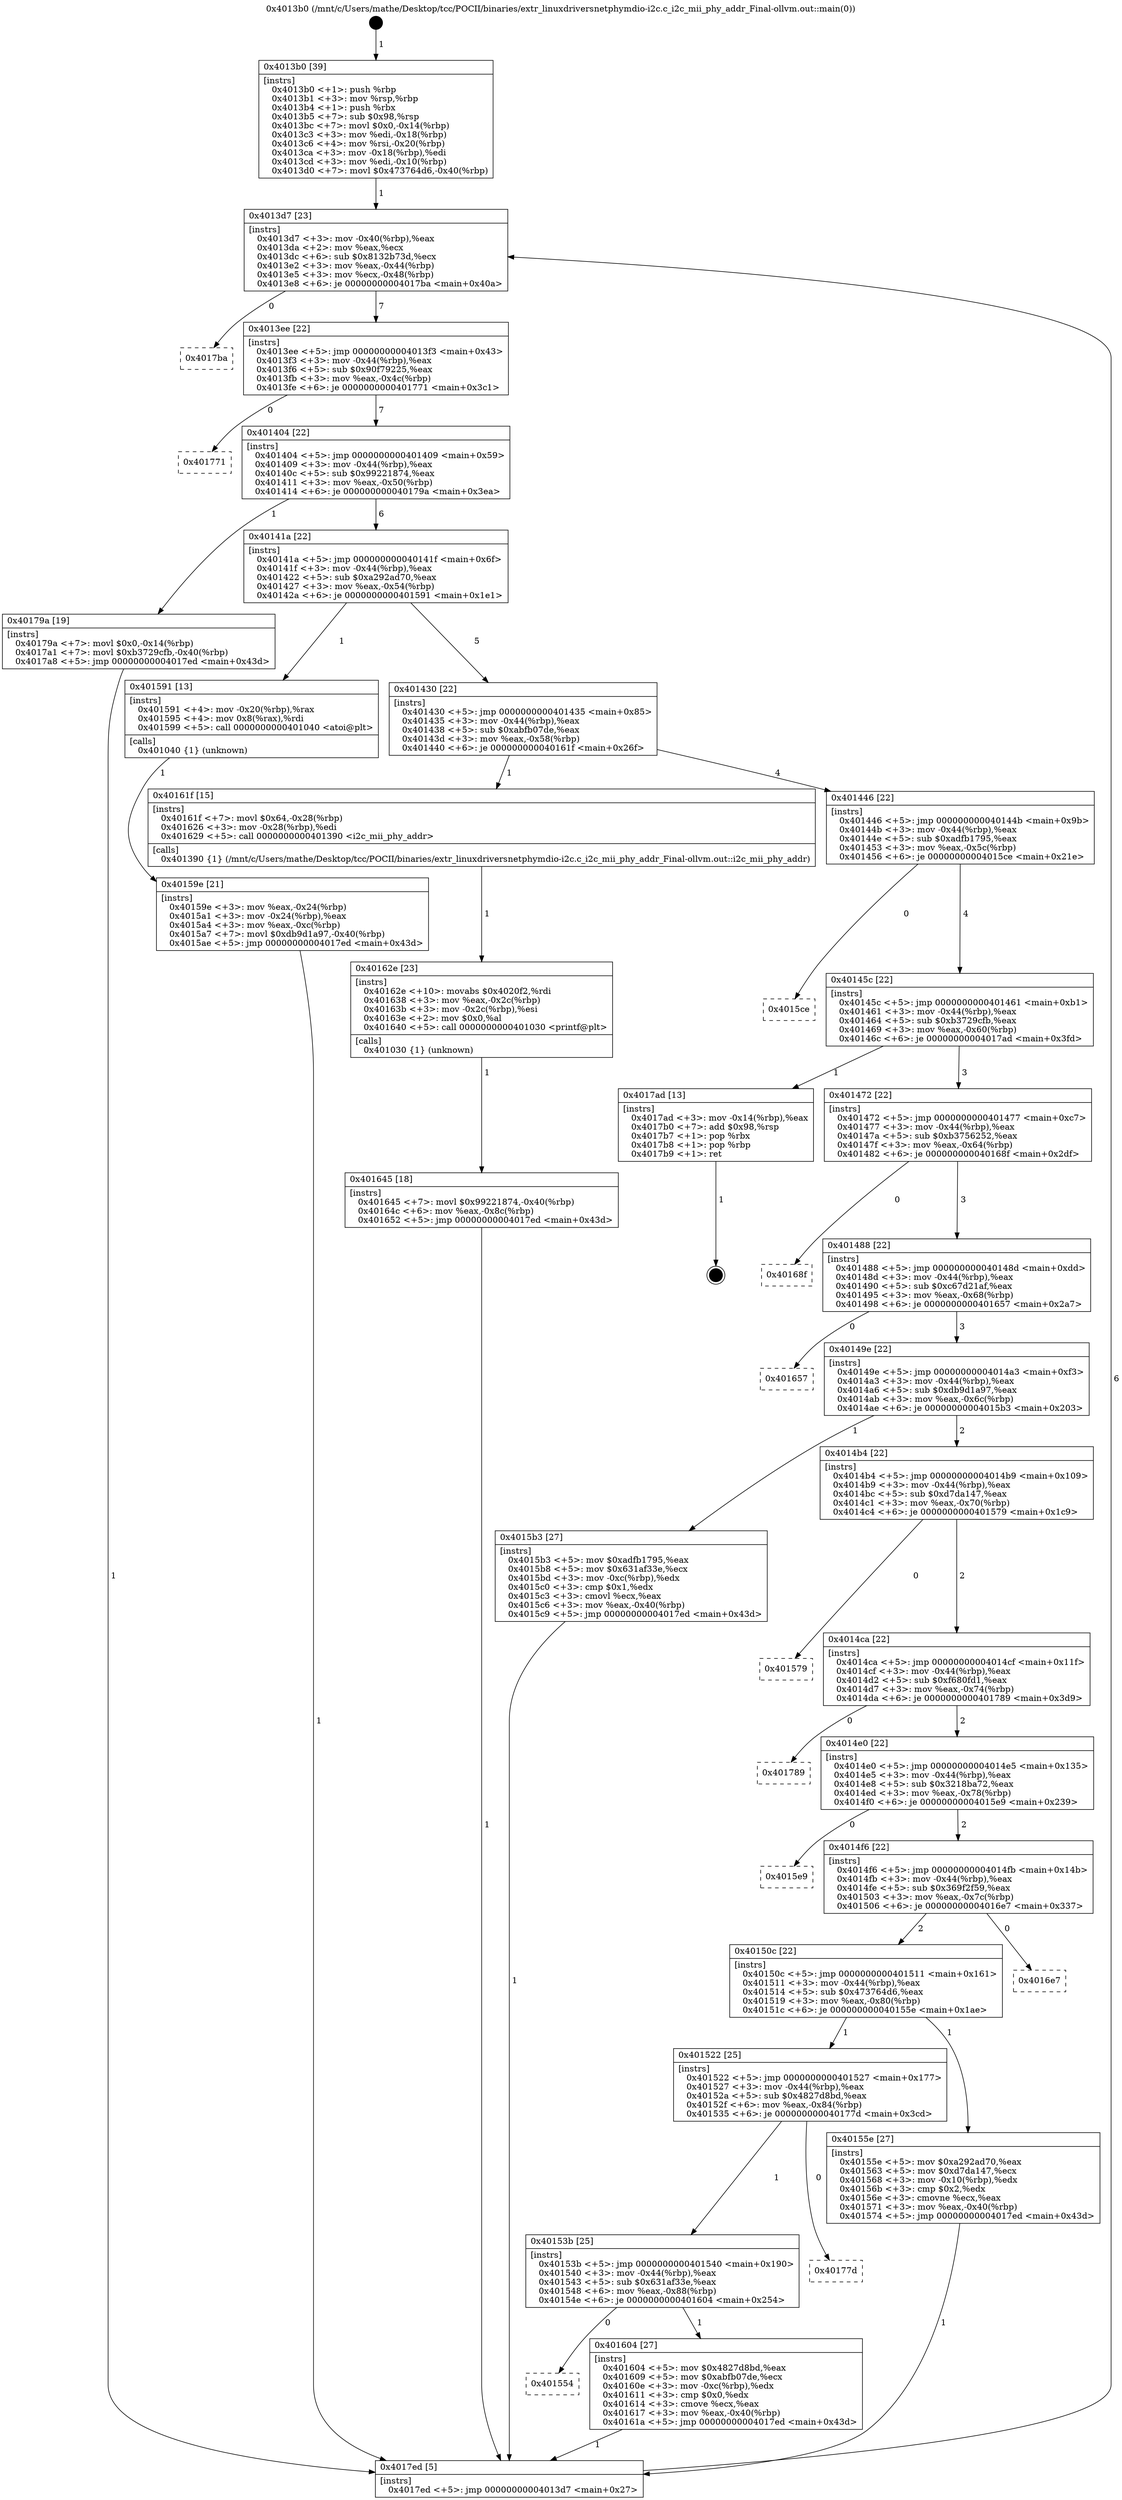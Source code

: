digraph "0x4013b0" {
  label = "0x4013b0 (/mnt/c/Users/mathe/Desktop/tcc/POCII/binaries/extr_linuxdriversnetphymdio-i2c.c_i2c_mii_phy_addr_Final-ollvm.out::main(0))"
  labelloc = "t"
  node[shape=record]

  Entry [label="",width=0.3,height=0.3,shape=circle,fillcolor=black,style=filled]
  "0x4013d7" [label="{
     0x4013d7 [23]\l
     | [instrs]\l
     &nbsp;&nbsp;0x4013d7 \<+3\>: mov -0x40(%rbp),%eax\l
     &nbsp;&nbsp;0x4013da \<+2\>: mov %eax,%ecx\l
     &nbsp;&nbsp;0x4013dc \<+6\>: sub $0x8132b73d,%ecx\l
     &nbsp;&nbsp;0x4013e2 \<+3\>: mov %eax,-0x44(%rbp)\l
     &nbsp;&nbsp;0x4013e5 \<+3\>: mov %ecx,-0x48(%rbp)\l
     &nbsp;&nbsp;0x4013e8 \<+6\>: je 00000000004017ba \<main+0x40a\>\l
  }"]
  "0x4017ba" [label="{
     0x4017ba\l
  }", style=dashed]
  "0x4013ee" [label="{
     0x4013ee [22]\l
     | [instrs]\l
     &nbsp;&nbsp;0x4013ee \<+5\>: jmp 00000000004013f3 \<main+0x43\>\l
     &nbsp;&nbsp;0x4013f3 \<+3\>: mov -0x44(%rbp),%eax\l
     &nbsp;&nbsp;0x4013f6 \<+5\>: sub $0x90f79225,%eax\l
     &nbsp;&nbsp;0x4013fb \<+3\>: mov %eax,-0x4c(%rbp)\l
     &nbsp;&nbsp;0x4013fe \<+6\>: je 0000000000401771 \<main+0x3c1\>\l
  }"]
  Exit [label="",width=0.3,height=0.3,shape=circle,fillcolor=black,style=filled,peripheries=2]
  "0x401771" [label="{
     0x401771\l
  }", style=dashed]
  "0x401404" [label="{
     0x401404 [22]\l
     | [instrs]\l
     &nbsp;&nbsp;0x401404 \<+5\>: jmp 0000000000401409 \<main+0x59\>\l
     &nbsp;&nbsp;0x401409 \<+3\>: mov -0x44(%rbp),%eax\l
     &nbsp;&nbsp;0x40140c \<+5\>: sub $0x99221874,%eax\l
     &nbsp;&nbsp;0x401411 \<+3\>: mov %eax,-0x50(%rbp)\l
     &nbsp;&nbsp;0x401414 \<+6\>: je 000000000040179a \<main+0x3ea\>\l
  }"]
  "0x401645" [label="{
     0x401645 [18]\l
     | [instrs]\l
     &nbsp;&nbsp;0x401645 \<+7\>: movl $0x99221874,-0x40(%rbp)\l
     &nbsp;&nbsp;0x40164c \<+6\>: mov %eax,-0x8c(%rbp)\l
     &nbsp;&nbsp;0x401652 \<+5\>: jmp 00000000004017ed \<main+0x43d\>\l
  }"]
  "0x40179a" [label="{
     0x40179a [19]\l
     | [instrs]\l
     &nbsp;&nbsp;0x40179a \<+7\>: movl $0x0,-0x14(%rbp)\l
     &nbsp;&nbsp;0x4017a1 \<+7\>: movl $0xb3729cfb,-0x40(%rbp)\l
     &nbsp;&nbsp;0x4017a8 \<+5\>: jmp 00000000004017ed \<main+0x43d\>\l
  }"]
  "0x40141a" [label="{
     0x40141a [22]\l
     | [instrs]\l
     &nbsp;&nbsp;0x40141a \<+5\>: jmp 000000000040141f \<main+0x6f\>\l
     &nbsp;&nbsp;0x40141f \<+3\>: mov -0x44(%rbp),%eax\l
     &nbsp;&nbsp;0x401422 \<+5\>: sub $0xa292ad70,%eax\l
     &nbsp;&nbsp;0x401427 \<+3\>: mov %eax,-0x54(%rbp)\l
     &nbsp;&nbsp;0x40142a \<+6\>: je 0000000000401591 \<main+0x1e1\>\l
  }"]
  "0x40162e" [label="{
     0x40162e [23]\l
     | [instrs]\l
     &nbsp;&nbsp;0x40162e \<+10\>: movabs $0x4020f2,%rdi\l
     &nbsp;&nbsp;0x401638 \<+3\>: mov %eax,-0x2c(%rbp)\l
     &nbsp;&nbsp;0x40163b \<+3\>: mov -0x2c(%rbp),%esi\l
     &nbsp;&nbsp;0x40163e \<+2\>: mov $0x0,%al\l
     &nbsp;&nbsp;0x401640 \<+5\>: call 0000000000401030 \<printf@plt\>\l
     | [calls]\l
     &nbsp;&nbsp;0x401030 \{1\} (unknown)\l
  }"]
  "0x401591" [label="{
     0x401591 [13]\l
     | [instrs]\l
     &nbsp;&nbsp;0x401591 \<+4\>: mov -0x20(%rbp),%rax\l
     &nbsp;&nbsp;0x401595 \<+4\>: mov 0x8(%rax),%rdi\l
     &nbsp;&nbsp;0x401599 \<+5\>: call 0000000000401040 \<atoi@plt\>\l
     | [calls]\l
     &nbsp;&nbsp;0x401040 \{1\} (unknown)\l
  }"]
  "0x401430" [label="{
     0x401430 [22]\l
     | [instrs]\l
     &nbsp;&nbsp;0x401430 \<+5\>: jmp 0000000000401435 \<main+0x85\>\l
     &nbsp;&nbsp;0x401435 \<+3\>: mov -0x44(%rbp),%eax\l
     &nbsp;&nbsp;0x401438 \<+5\>: sub $0xabfb07de,%eax\l
     &nbsp;&nbsp;0x40143d \<+3\>: mov %eax,-0x58(%rbp)\l
     &nbsp;&nbsp;0x401440 \<+6\>: je 000000000040161f \<main+0x26f\>\l
  }"]
  "0x401554" [label="{
     0x401554\l
  }", style=dashed]
  "0x40161f" [label="{
     0x40161f [15]\l
     | [instrs]\l
     &nbsp;&nbsp;0x40161f \<+7\>: movl $0x64,-0x28(%rbp)\l
     &nbsp;&nbsp;0x401626 \<+3\>: mov -0x28(%rbp),%edi\l
     &nbsp;&nbsp;0x401629 \<+5\>: call 0000000000401390 \<i2c_mii_phy_addr\>\l
     | [calls]\l
     &nbsp;&nbsp;0x401390 \{1\} (/mnt/c/Users/mathe/Desktop/tcc/POCII/binaries/extr_linuxdriversnetphymdio-i2c.c_i2c_mii_phy_addr_Final-ollvm.out::i2c_mii_phy_addr)\l
  }"]
  "0x401446" [label="{
     0x401446 [22]\l
     | [instrs]\l
     &nbsp;&nbsp;0x401446 \<+5\>: jmp 000000000040144b \<main+0x9b\>\l
     &nbsp;&nbsp;0x40144b \<+3\>: mov -0x44(%rbp),%eax\l
     &nbsp;&nbsp;0x40144e \<+5\>: sub $0xadfb1795,%eax\l
     &nbsp;&nbsp;0x401453 \<+3\>: mov %eax,-0x5c(%rbp)\l
     &nbsp;&nbsp;0x401456 \<+6\>: je 00000000004015ce \<main+0x21e\>\l
  }"]
  "0x401604" [label="{
     0x401604 [27]\l
     | [instrs]\l
     &nbsp;&nbsp;0x401604 \<+5\>: mov $0x4827d8bd,%eax\l
     &nbsp;&nbsp;0x401609 \<+5\>: mov $0xabfb07de,%ecx\l
     &nbsp;&nbsp;0x40160e \<+3\>: mov -0xc(%rbp),%edx\l
     &nbsp;&nbsp;0x401611 \<+3\>: cmp $0x0,%edx\l
     &nbsp;&nbsp;0x401614 \<+3\>: cmove %ecx,%eax\l
     &nbsp;&nbsp;0x401617 \<+3\>: mov %eax,-0x40(%rbp)\l
     &nbsp;&nbsp;0x40161a \<+5\>: jmp 00000000004017ed \<main+0x43d\>\l
  }"]
  "0x4015ce" [label="{
     0x4015ce\l
  }", style=dashed]
  "0x40145c" [label="{
     0x40145c [22]\l
     | [instrs]\l
     &nbsp;&nbsp;0x40145c \<+5\>: jmp 0000000000401461 \<main+0xb1\>\l
     &nbsp;&nbsp;0x401461 \<+3\>: mov -0x44(%rbp),%eax\l
     &nbsp;&nbsp;0x401464 \<+5\>: sub $0xb3729cfb,%eax\l
     &nbsp;&nbsp;0x401469 \<+3\>: mov %eax,-0x60(%rbp)\l
     &nbsp;&nbsp;0x40146c \<+6\>: je 00000000004017ad \<main+0x3fd\>\l
  }"]
  "0x40153b" [label="{
     0x40153b [25]\l
     | [instrs]\l
     &nbsp;&nbsp;0x40153b \<+5\>: jmp 0000000000401540 \<main+0x190\>\l
     &nbsp;&nbsp;0x401540 \<+3\>: mov -0x44(%rbp),%eax\l
     &nbsp;&nbsp;0x401543 \<+5\>: sub $0x631af33e,%eax\l
     &nbsp;&nbsp;0x401548 \<+6\>: mov %eax,-0x88(%rbp)\l
     &nbsp;&nbsp;0x40154e \<+6\>: je 0000000000401604 \<main+0x254\>\l
  }"]
  "0x4017ad" [label="{
     0x4017ad [13]\l
     | [instrs]\l
     &nbsp;&nbsp;0x4017ad \<+3\>: mov -0x14(%rbp),%eax\l
     &nbsp;&nbsp;0x4017b0 \<+7\>: add $0x98,%rsp\l
     &nbsp;&nbsp;0x4017b7 \<+1\>: pop %rbx\l
     &nbsp;&nbsp;0x4017b8 \<+1\>: pop %rbp\l
     &nbsp;&nbsp;0x4017b9 \<+1\>: ret\l
  }"]
  "0x401472" [label="{
     0x401472 [22]\l
     | [instrs]\l
     &nbsp;&nbsp;0x401472 \<+5\>: jmp 0000000000401477 \<main+0xc7\>\l
     &nbsp;&nbsp;0x401477 \<+3\>: mov -0x44(%rbp),%eax\l
     &nbsp;&nbsp;0x40147a \<+5\>: sub $0xb3756252,%eax\l
     &nbsp;&nbsp;0x40147f \<+3\>: mov %eax,-0x64(%rbp)\l
     &nbsp;&nbsp;0x401482 \<+6\>: je 000000000040168f \<main+0x2df\>\l
  }"]
  "0x40177d" [label="{
     0x40177d\l
  }", style=dashed]
  "0x40168f" [label="{
     0x40168f\l
  }", style=dashed]
  "0x401488" [label="{
     0x401488 [22]\l
     | [instrs]\l
     &nbsp;&nbsp;0x401488 \<+5\>: jmp 000000000040148d \<main+0xdd\>\l
     &nbsp;&nbsp;0x40148d \<+3\>: mov -0x44(%rbp),%eax\l
     &nbsp;&nbsp;0x401490 \<+5\>: sub $0xc67d21af,%eax\l
     &nbsp;&nbsp;0x401495 \<+3\>: mov %eax,-0x68(%rbp)\l
     &nbsp;&nbsp;0x401498 \<+6\>: je 0000000000401657 \<main+0x2a7\>\l
  }"]
  "0x40159e" [label="{
     0x40159e [21]\l
     | [instrs]\l
     &nbsp;&nbsp;0x40159e \<+3\>: mov %eax,-0x24(%rbp)\l
     &nbsp;&nbsp;0x4015a1 \<+3\>: mov -0x24(%rbp),%eax\l
     &nbsp;&nbsp;0x4015a4 \<+3\>: mov %eax,-0xc(%rbp)\l
     &nbsp;&nbsp;0x4015a7 \<+7\>: movl $0xdb9d1a97,-0x40(%rbp)\l
     &nbsp;&nbsp;0x4015ae \<+5\>: jmp 00000000004017ed \<main+0x43d\>\l
  }"]
  "0x401657" [label="{
     0x401657\l
  }", style=dashed]
  "0x40149e" [label="{
     0x40149e [22]\l
     | [instrs]\l
     &nbsp;&nbsp;0x40149e \<+5\>: jmp 00000000004014a3 \<main+0xf3\>\l
     &nbsp;&nbsp;0x4014a3 \<+3\>: mov -0x44(%rbp),%eax\l
     &nbsp;&nbsp;0x4014a6 \<+5\>: sub $0xdb9d1a97,%eax\l
     &nbsp;&nbsp;0x4014ab \<+3\>: mov %eax,-0x6c(%rbp)\l
     &nbsp;&nbsp;0x4014ae \<+6\>: je 00000000004015b3 \<main+0x203\>\l
  }"]
  "0x4013b0" [label="{
     0x4013b0 [39]\l
     | [instrs]\l
     &nbsp;&nbsp;0x4013b0 \<+1\>: push %rbp\l
     &nbsp;&nbsp;0x4013b1 \<+3\>: mov %rsp,%rbp\l
     &nbsp;&nbsp;0x4013b4 \<+1\>: push %rbx\l
     &nbsp;&nbsp;0x4013b5 \<+7\>: sub $0x98,%rsp\l
     &nbsp;&nbsp;0x4013bc \<+7\>: movl $0x0,-0x14(%rbp)\l
     &nbsp;&nbsp;0x4013c3 \<+3\>: mov %edi,-0x18(%rbp)\l
     &nbsp;&nbsp;0x4013c6 \<+4\>: mov %rsi,-0x20(%rbp)\l
     &nbsp;&nbsp;0x4013ca \<+3\>: mov -0x18(%rbp),%edi\l
     &nbsp;&nbsp;0x4013cd \<+3\>: mov %edi,-0x10(%rbp)\l
     &nbsp;&nbsp;0x4013d0 \<+7\>: movl $0x473764d6,-0x40(%rbp)\l
  }"]
  "0x4015b3" [label="{
     0x4015b3 [27]\l
     | [instrs]\l
     &nbsp;&nbsp;0x4015b3 \<+5\>: mov $0xadfb1795,%eax\l
     &nbsp;&nbsp;0x4015b8 \<+5\>: mov $0x631af33e,%ecx\l
     &nbsp;&nbsp;0x4015bd \<+3\>: mov -0xc(%rbp),%edx\l
     &nbsp;&nbsp;0x4015c0 \<+3\>: cmp $0x1,%edx\l
     &nbsp;&nbsp;0x4015c3 \<+3\>: cmovl %ecx,%eax\l
     &nbsp;&nbsp;0x4015c6 \<+3\>: mov %eax,-0x40(%rbp)\l
     &nbsp;&nbsp;0x4015c9 \<+5\>: jmp 00000000004017ed \<main+0x43d\>\l
  }"]
  "0x4014b4" [label="{
     0x4014b4 [22]\l
     | [instrs]\l
     &nbsp;&nbsp;0x4014b4 \<+5\>: jmp 00000000004014b9 \<main+0x109\>\l
     &nbsp;&nbsp;0x4014b9 \<+3\>: mov -0x44(%rbp),%eax\l
     &nbsp;&nbsp;0x4014bc \<+5\>: sub $0xd7da147,%eax\l
     &nbsp;&nbsp;0x4014c1 \<+3\>: mov %eax,-0x70(%rbp)\l
     &nbsp;&nbsp;0x4014c4 \<+6\>: je 0000000000401579 \<main+0x1c9\>\l
  }"]
  "0x4017ed" [label="{
     0x4017ed [5]\l
     | [instrs]\l
     &nbsp;&nbsp;0x4017ed \<+5\>: jmp 00000000004013d7 \<main+0x27\>\l
  }"]
  "0x401579" [label="{
     0x401579\l
  }", style=dashed]
  "0x4014ca" [label="{
     0x4014ca [22]\l
     | [instrs]\l
     &nbsp;&nbsp;0x4014ca \<+5\>: jmp 00000000004014cf \<main+0x11f\>\l
     &nbsp;&nbsp;0x4014cf \<+3\>: mov -0x44(%rbp),%eax\l
     &nbsp;&nbsp;0x4014d2 \<+5\>: sub $0xf680fd1,%eax\l
     &nbsp;&nbsp;0x4014d7 \<+3\>: mov %eax,-0x74(%rbp)\l
     &nbsp;&nbsp;0x4014da \<+6\>: je 0000000000401789 \<main+0x3d9\>\l
  }"]
  "0x401522" [label="{
     0x401522 [25]\l
     | [instrs]\l
     &nbsp;&nbsp;0x401522 \<+5\>: jmp 0000000000401527 \<main+0x177\>\l
     &nbsp;&nbsp;0x401527 \<+3\>: mov -0x44(%rbp),%eax\l
     &nbsp;&nbsp;0x40152a \<+5\>: sub $0x4827d8bd,%eax\l
     &nbsp;&nbsp;0x40152f \<+6\>: mov %eax,-0x84(%rbp)\l
     &nbsp;&nbsp;0x401535 \<+6\>: je 000000000040177d \<main+0x3cd\>\l
  }"]
  "0x401789" [label="{
     0x401789\l
  }", style=dashed]
  "0x4014e0" [label="{
     0x4014e0 [22]\l
     | [instrs]\l
     &nbsp;&nbsp;0x4014e0 \<+5\>: jmp 00000000004014e5 \<main+0x135\>\l
     &nbsp;&nbsp;0x4014e5 \<+3\>: mov -0x44(%rbp),%eax\l
     &nbsp;&nbsp;0x4014e8 \<+5\>: sub $0x3218ba72,%eax\l
     &nbsp;&nbsp;0x4014ed \<+3\>: mov %eax,-0x78(%rbp)\l
     &nbsp;&nbsp;0x4014f0 \<+6\>: je 00000000004015e9 \<main+0x239\>\l
  }"]
  "0x40155e" [label="{
     0x40155e [27]\l
     | [instrs]\l
     &nbsp;&nbsp;0x40155e \<+5\>: mov $0xa292ad70,%eax\l
     &nbsp;&nbsp;0x401563 \<+5\>: mov $0xd7da147,%ecx\l
     &nbsp;&nbsp;0x401568 \<+3\>: mov -0x10(%rbp),%edx\l
     &nbsp;&nbsp;0x40156b \<+3\>: cmp $0x2,%edx\l
     &nbsp;&nbsp;0x40156e \<+3\>: cmovne %ecx,%eax\l
     &nbsp;&nbsp;0x401571 \<+3\>: mov %eax,-0x40(%rbp)\l
     &nbsp;&nbsp;0x401574 \<+5\>: jmp 00000000004017ed \<main+0x43d\>\l
  }"]
  "0x4015e9" [label="{
     0x4015e9\l
  }", style=dashed]
  "0x4014f6" [label="{
     0x4014f6 [22]\l
     | [instrs]\l
     &nbsp;&nbsp;0x4014f6 \<+5\>: jmp 00000000004014fb \<main+0x14b\>\l
     &nbsp;&nbsp;0x4014fb \<+3\>: mov -0x44(%rbp),%eax\l
     &nbsp;&nbsp;0x4014fe \<+5\>: sub $0x369f2f59,%eax\l
     &nbsp;&nbsp;0x401503 \<+3\>: mov %eax,-0x7c(%rbp)\l
     &nbsp;&nbsp;0x401506 \<+6\>: je 00000000004016e7 \<main+0x337\>\l
  }"]
  "0x40150c" [label="{
     0x40150c [22]\l
     | [instrs]\l
     &nbsp;&nbsp;0x40150c \<+5\>: jmp 0000000000401511 \<main+0x161\>\l
     &nbsp;&nbsp;0x401511 \<+3\>: mov -0x44(%rbp),%eax\l
     &nbsp;&nbsp;0x401514 \<+5\>: sub $0x473764d6,%eax\l
     &nbsp;&nbsp;0x401519 \<+3\>: mov %eax,-0x80(%rbp)\l
     &nbsp;&nbsp;0x40151c \<+6\>: je 000000000040155e \<main+0x1ae\>\l
  }"]
  "0x4016e7" [label="{
     0x4016e7\l
  }", style=dashed]
  Entry -> "0x4013b0" [label=" 1"]
  "0x4013d7" -> "0x4017ba" [label=" 0"]
  "0x4013d7" -> "0x4013ee" [label=" 7"]
  "0x4017ad" -> Exit [label=" 1"]
  "0x4013ee" -> "0x401771" [label=" 0"]
  "0x4013ee" -> "0x401404" [label=" 7"]
  "0x40179a" -> "0x4017ed" [label=" 1"]
  "0x401404" -> "0x40179a" [label=" 1"]
  "0x401404" -> "0x40141a" [label=" 6"]
  "0x401645" -> "0x4017ed" [label=" 1"]
  "0x40141a" -> "0x401591" [label=" 1"]
  "0x40141a" -> "0x401430" [label=" 5"]
  "0x40162e" -> "0x401645" [label=" 1"]
  "0x401430" -> "0x40161f" [label=" 1"]
  "0x401430" -> "0x401446" [label=" 4"]
  "0x40161f" -> "0x40162e" [label=" 1"]
  "0x401446" -> "0x4015ce" [label=" 0"]
  "0x401446" -> "0x40145c" [label=" 4"]
  "0x401604" -> "0x4017ed" [label=" 1"]
  "0x40145c" -> "0x4017ad" [label=" 1"]
  "0x40145c" -> "0x401472" [label=" 3"]
  "0x40153b" -> "0x401604" [label=" 1"]
  "0x401472" -> "0x40168f" [label=" 0"]
  "0x401472" -> "0x401488" [label=" 3"]
  "0x40153b" -> "0x401554" [label=" 0"]
  "0x401488" -> "0x401657" [label=" 0"]
  "0x401488" -> "0x40149e" [label=" 3"]
  "0x401522" -> "0x40177d" [label=" 0"]
  "0x40149e" -> "0x4015b3" [label=" 1"]
  "0x40149e" -> "0x4014b4" [label=" 2"]
  "0x401522" -> "0x40153b" [label=" 1"]
  "0x4014b4" -> "0x401579" [label=" 0"]
  "0x4014b4" -> "0x4014ca" [label=" 2"]
  "0x4015b3" -> "0x4017ed" [label=" 1"]
  "0x4014ca" -> "0x401789" [label=" 0"]
  "0x4014ca" -> "0x4014e0" [label=" 2"]
  "0x40159e" -> "0x4017ed" [label=" 1"]
  "0x4014e0" -> "0x4015e9" [label=" 0"]
  "0x4014e0" -> "0x4014f6" [label=" 2"]
  "0x401591" -> "0x40159e" [label=" 1"]
  "0x4014f6" -> "0x4016e7" [label=" 0"]
  "0x4014f6" -> "0x40150c" [label=" 2"]
  "0x4017ed" -> "0x4013d7" [label=" 6"]
  "0x40150c" -> "0x40155e" [label=" 1"]
  "0x40150c" -> "0x401522" [label=" 1"]
  "0x40155e" -> "0x4017ed" [label=" 1"]
  "0x4013b0" -> "0x4013d7" [label=" 1"]
}

